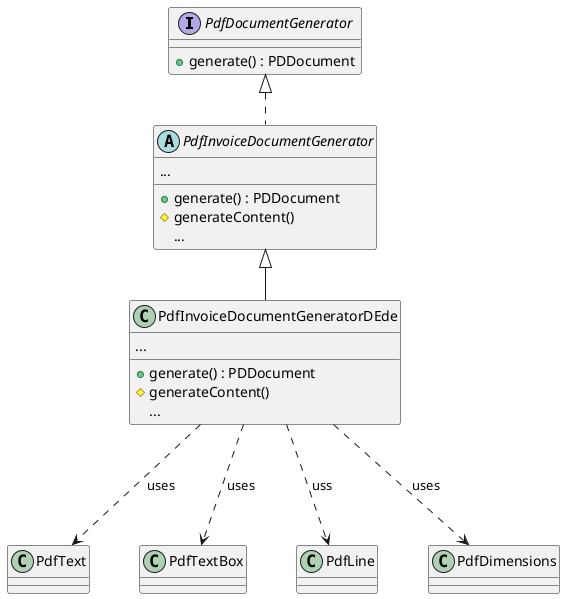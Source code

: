 @startuml
skinparam nodesep 50
skinparam ranksep 50
skinparam class {
  BackgroundColor<<interface>> #ffccff
  BackgroundColor<<abstract>> #ccccff
}

interface PdfDocumentGenerator {
    + generate() : PDDocument
}
abstract class PdfInvoiceDocumentGenerator implements PdfDocumentGenerator {
    ...
    + generate() : PDDocument
    # generateContent()
    {method} ...
}
class PdfInvoiceDocumentGeneratorDEde extends PdfInvoiceDocumentGenerator {
    ...
    + generate() : PDDocument
    # generateContent()
    {method} ...
}

PdfInvoiceDocumentGeneratorDEde ...> PdfText : uses
PdfInvoiceDocumentGeneratorDEde ...> PdfTextBox : uses
PdfInvoiceDocumentGeneratorDEde ...> PdfLine : uss
PdfInvoiceDocumentGeneratorDEde ...> PdfDimensions : uses
@enduml